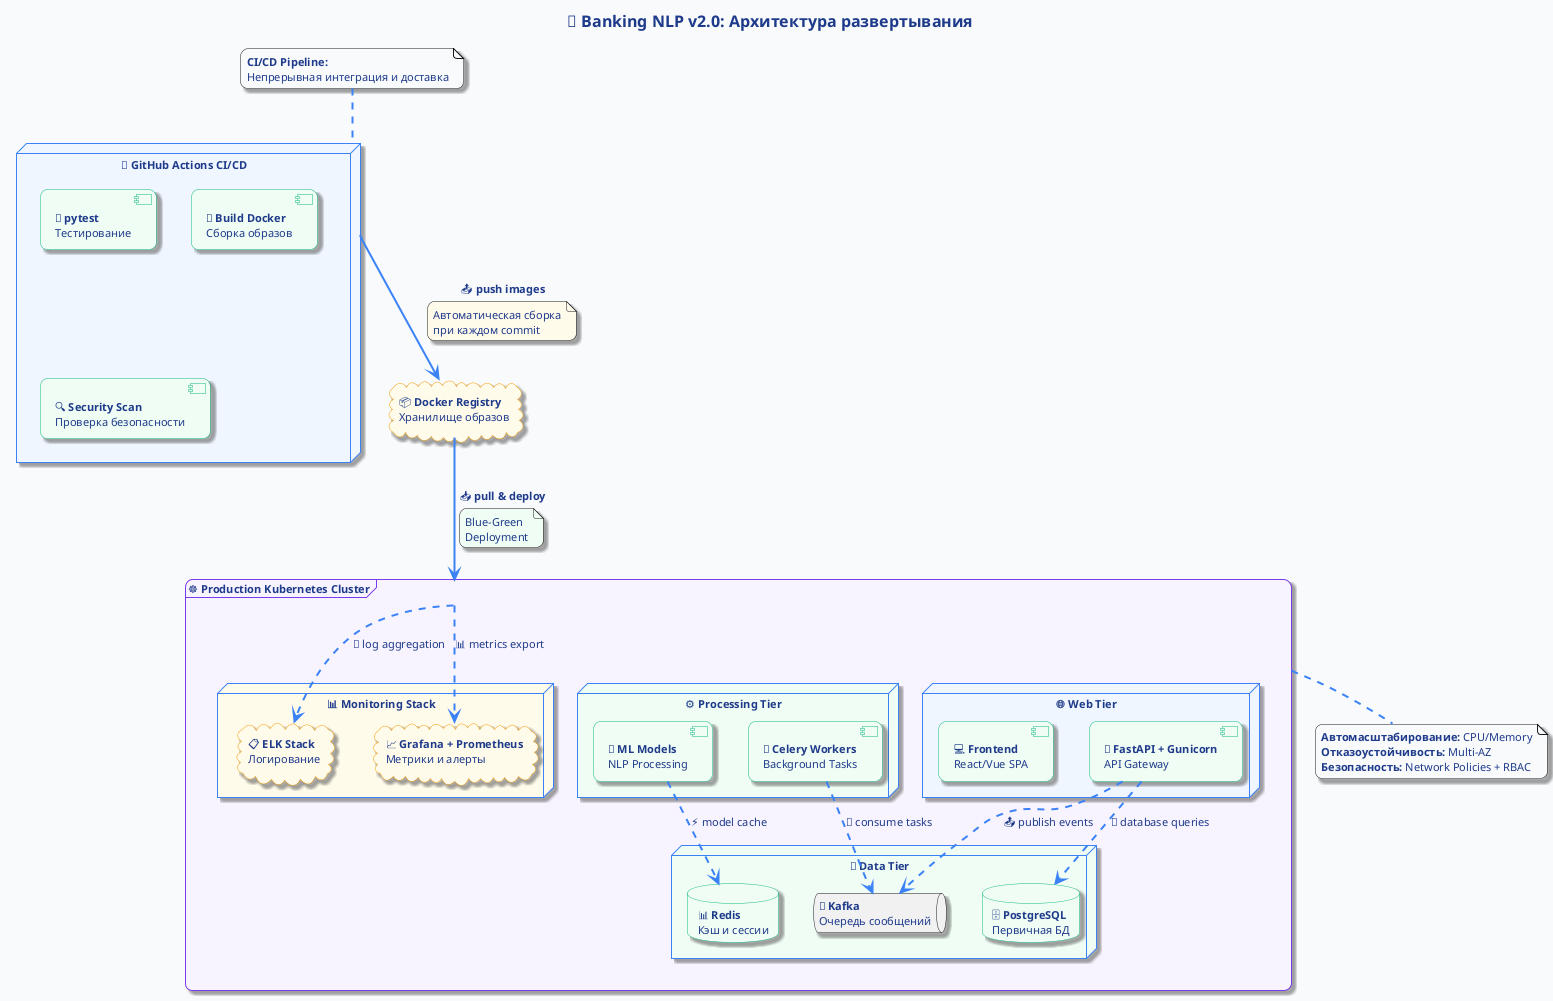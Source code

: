 @startuml
!define BANKING_BLUE #1E3A8A
!define BANKING_LIGHT_BLUE #3B82F6
!define BANKING_GREEN #059669
!define BANKING_LIGHT_GREEN #10B981
!define BANKING_ORANGE #EA580C
!define BANKING_PURPLE #7C3AED

title <size:16><color:#1E3A8A><b>🏦 Banking NLP v2.0: Архитектура развертывания</b></color></size>

skinparam backgroundColor #F8FAFC
skinparam handwritten false
skinparam roundcorner 15
skinparam shadowing true
skinparam defaultFontName "Segoe UI"
skinparam defaultFontSize 11
skinparam defaultFontColor #1E3A8A

skinparam NodeBackgroundColor #EFF6FF
skinparam NodeBorderColor #3B82F6
skinparam NodeFontColor #1E3A8A
skinparam NodeFontSize 11
skinparam NodeFontStyle bold

skinparam ComponentBackgroundColor #F0FDF4
skinparam ComponentBorderColor #10B981
skinparam ComponentFontColor #1E3A8A

skinparam CloudBackgroundColor #FFFBEB
skinparam CloudBorderColor #F59E0B

skinparam DatabaseBackgroundColor #F0FDF4
skinparam DatabaseBorderColor #10B981

skinparam FrameBackgroundColor #F8F4FF
skinparam FrameBorderColor #7C3AED

skinparam ArrowColor #3B82F6
skinparam ArrowThickness 2

node "🔧 **GitHub Actions CI/CD**" as CI #EFF6FF {
  component "🧪 **pytest**\nТестирование" as TEST
  component "🐳 **Build Docker**\nСборка образов" as BUILD
  component "🔍 **Security Scan**\nПроверка безопасности" as SCAN
}

cloud "📦 **Docker Registry**\nХранилище образов" as REG #FFFBEB

frame "☸️ **Production Kubernetes Cluster**" as K8S #F8F4FF {
  node "🌐 **Web Tier**" #EFF6FF {
    component "🚀 **FastAPI + Gunicorn**\nAPI Gateway" as WEB
    component "💻 **Frontend**\nReact/Vue SPA" as FRONTEND
  }
  
  node "⚙️ **Processing Tier**" #F0FDF4 {
    component "🔄 **Celery Workers**\nBackground Tasks" as WORKER
    component "🧠 **ML Models**\nNLP Processing" as ML
  }
  
  node "💾 **Data Tier**" #F0FDF4 {
    database "🗄️ **PostgreSQL**\nПервичная БД" as PG
    queue "📨 **Kafka**\nОчередь сообщений" as KAFKA
    database "📊 **Redis**\nКэш и сессии" as REDIS
  }
  
  node "📊 **Monitoring Stack**" #FFFBEB {
    cloud "📈 **Grafana + Prometheus**\nМетрики и алерты" as MONITOR
    cloud "📋 **ELK Stack**\nЛогирование" as LOGS
  }
}

CI --> REG : 📤 **push images**
note on link #FFFBEB : Автоматическая сборка\nпри каждом commit

REG --> K8S : 📥 **pull & deploy**
note on link #F0FDF4 : Blue-Green\nDeployment

WEB ..> PG : 🔗 database queries
WORKER ..> KAFKA : 📨 consume tasks
WEB ..> KAFKA : 📤 publish events
ML ..> REDIS : ⚡ model cache
K8S ..> MONITOR : 📊 metrics export
K8S ..> LOGS : 📝 log aggregation

note bottom of K8S #F8FAFC : <b>Автомасштабирование:</b> CPU/Memory\n<b>Отказоустойчивость:</b> Multi-AZ\n<b>Безопасность:</b> Network Policies + RBAC
note top of CI #F8FAFC : <b>CI/CD Pipeline:</b>\nНепрерывная интеграция и доставка
@enduml
